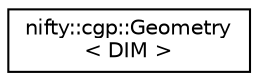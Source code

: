 digraph "Graphical Class Hierarchy"
{
  edge [fontname="Helvetica",fontsize="10",labelfontname="Helvetica",labelfontsize="10"];
  node [fontname="Helvetica",fontsize="10",shape=record];
  rankdir="LR";
  Node1 [label="nifty::cgp::Geometry\l\< DIM \>",height=0.2,width=0.4,color="black", fillcolor="white", style="filled",URL="$classnifty_1_1cgp_1_1Geometry.html"];
}
